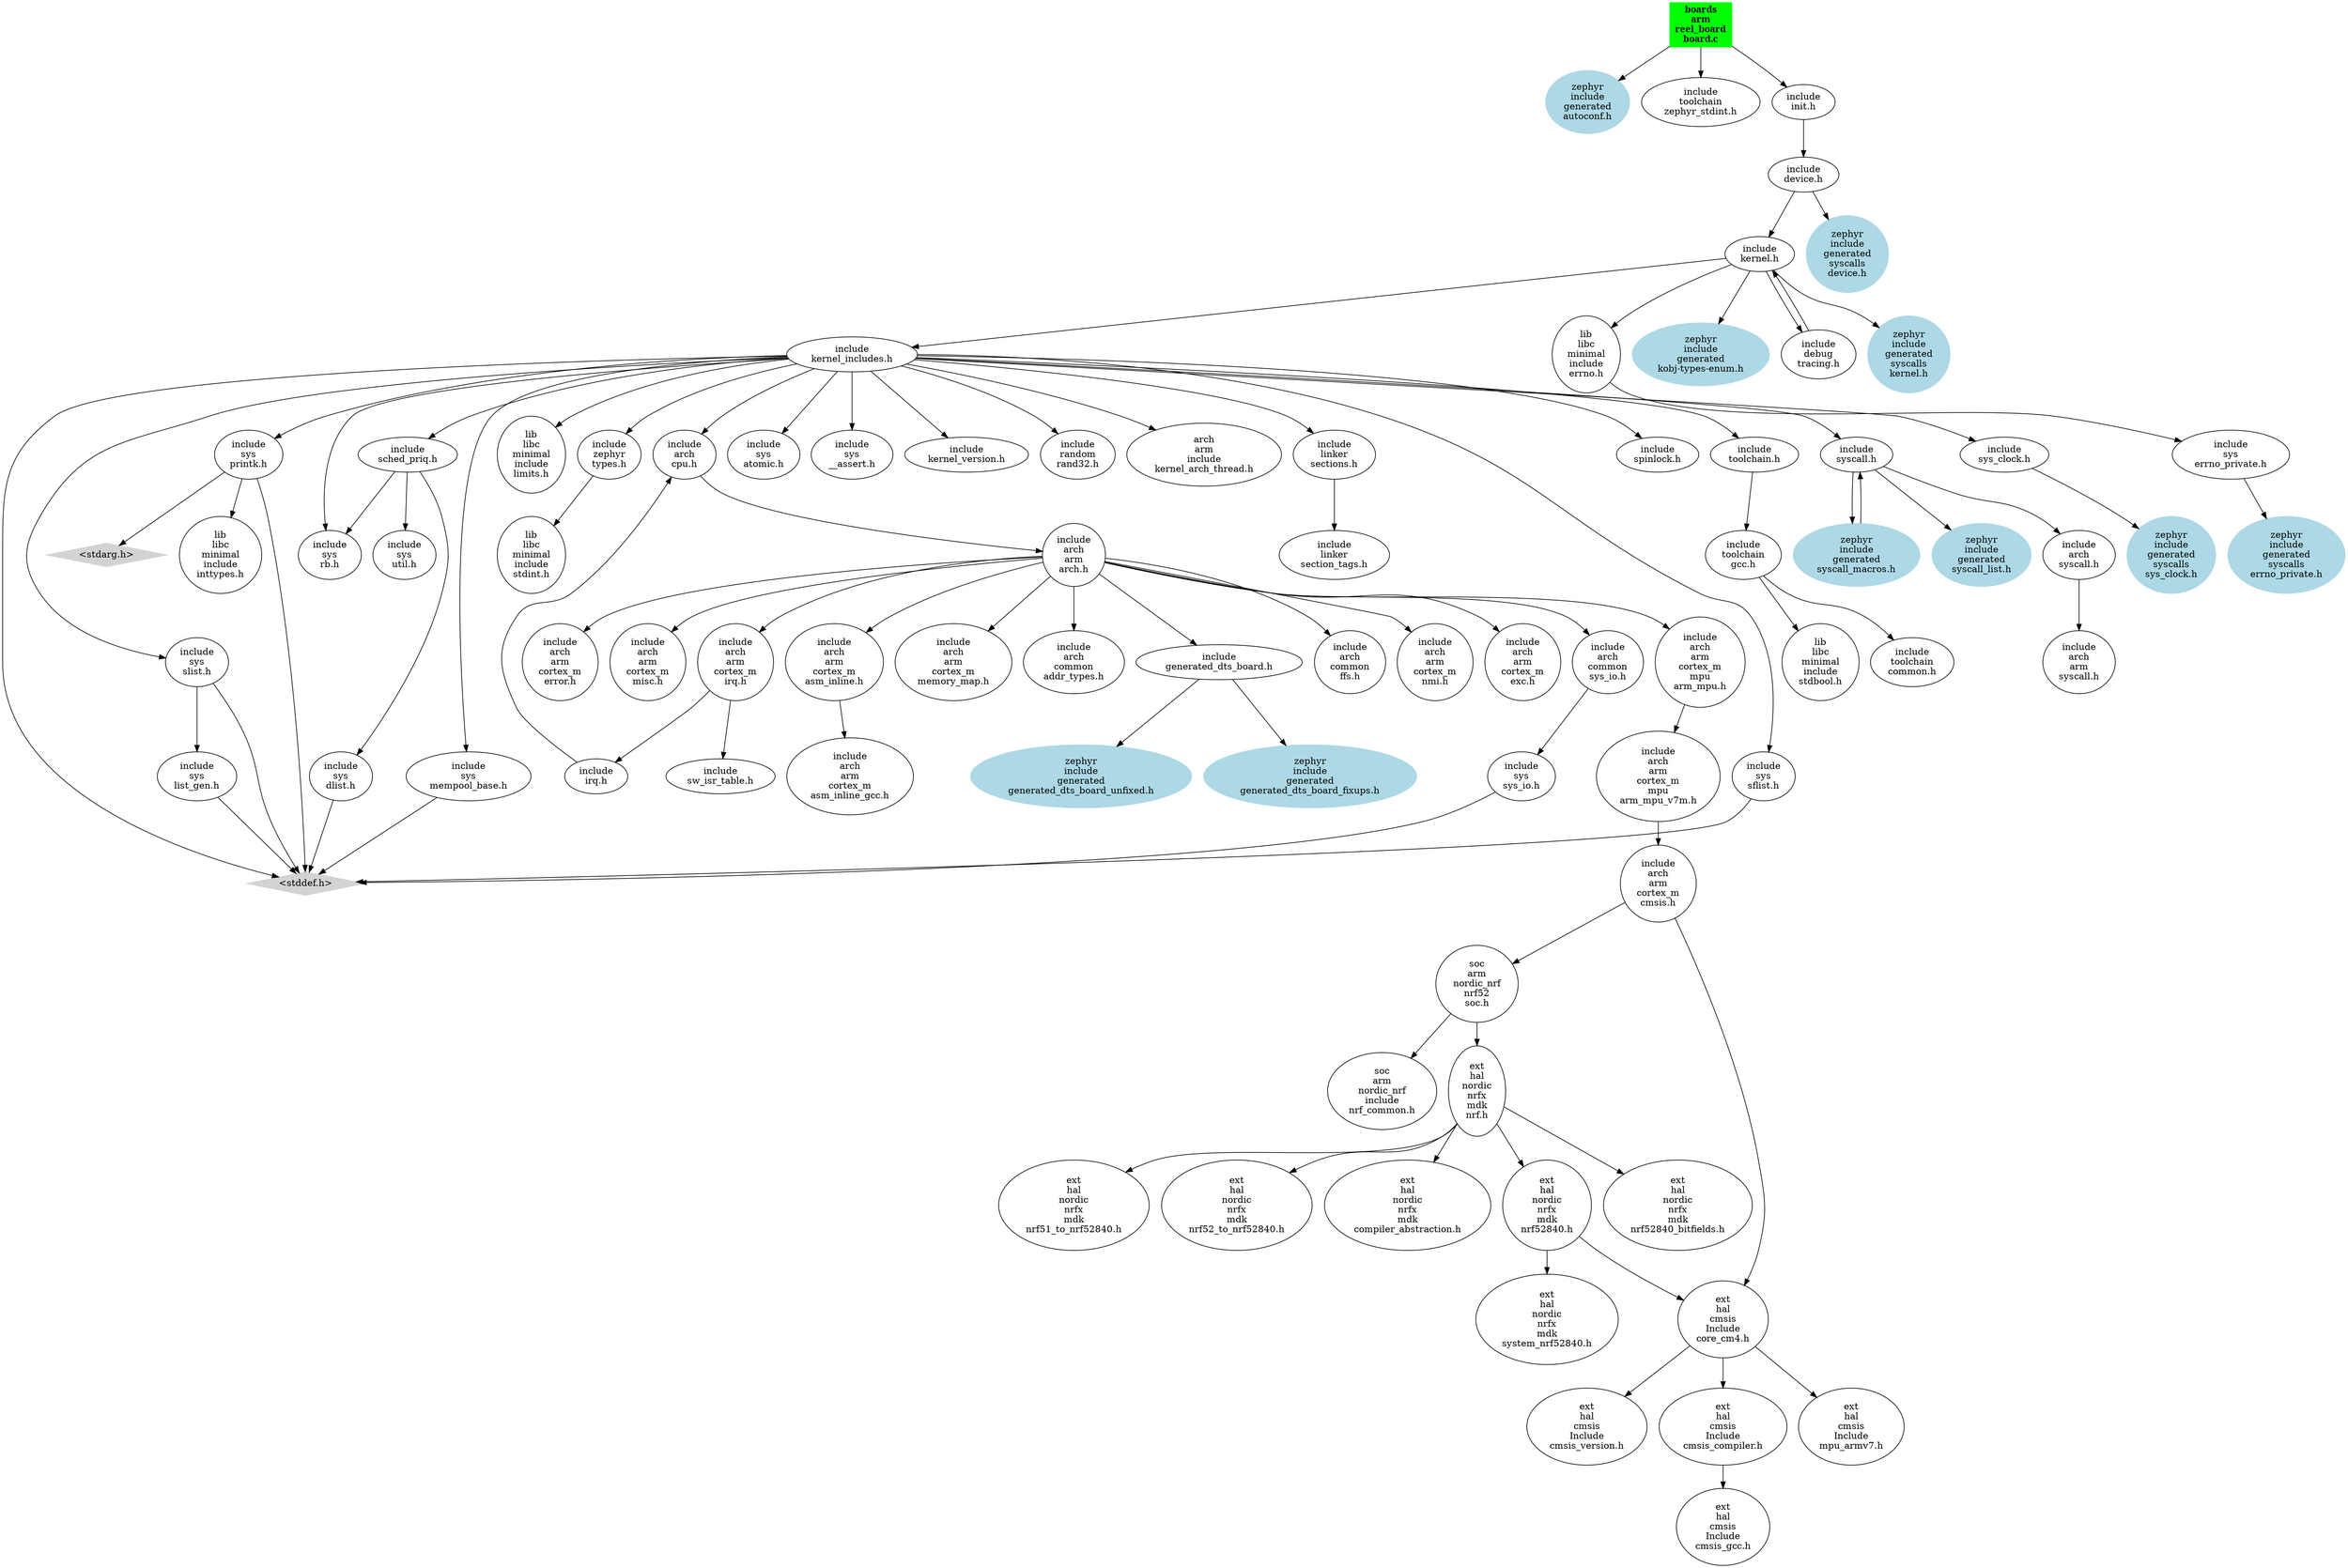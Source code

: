 // Include Map for C:\D\Sources\Zephyr.west\zephyrproject\zephyr\boards\arm\reel_board\board.c
digraph {
	"boards
arm
reel_board
board.c" [label="boards
arm
reel_board
board.c" color=green fontname=bold shape=box style=filled]
	"zephyr
include
generated
autoconf.h" [label="zephyr
include
generated
autoconf.h" color=lightblue fontname="" shape=oval style=filled]
	"boards
arm
reel_board
board.c" -> "zephyr
include
generated
autoconf.h"
	"include
toolchain
zephyr_stdint.h" [label="include
toolchain
zephyr_stdint.h" color=black fontname="" shape=oval style=""]
	"boards
arm
reel_board
board.c" -> "include
toolchain
zephyr_stdint.h"
	"include
init.h" [label="include
init.h" color=black fontname="" shape=oval style=""]
	"boards
arm
reel_board
board.c" -> "include
init.h"
	"include
device.h" [label="include
device.h" color=black fontname="" shape=oval style=""]
	"include
init.h" -> "include
device.h"
	"include
kernel.h" [label="include
kernel.h" color=black fontname="" shape=oval style=""]
	"include
device.h" -> "include
kernel.h"
	"zephyr
include
generated
syscalls
device.h" [label="zephyr
include
generated
syscalls
device.h" color=lightblue fontname="" shape=oval style=filled]
	"include
device.h" -> "zephyr
include
generated
syscalls
device.h"
	"include
kernel_includes.h" [label="include
kernel_includes.h" color=black fontname="" shape=oval style=""]
	"include
kernel.h" -> "include
kernel_includes.h"
	"lib
libc
minimal
include
errno.h" [label="lib
libc
minimal
include
errno.h" color=black fontname="" shape=oval style=""]
	"include
kernel.h" -> "lib
libc
minimal
include
errno.h"
	"zephyr
include
generated
kobj-types-enum.h" [label="zephyr
include
generated
kobj-types-enum.h" color=lightblue fontname="" shape=oval style=filled]
	"include
kernel.h" -> "zephyr
include
generated
kobj-types-enum.h"
	"include
debug
tracing.h" [label="include
debug
tracing.h" color=black fontname="" shape=oval style=""]
	"include
kernel.h" -> "include
debug
tracing.h"
	"zephyr
include
generated
syscalls
kernel.h" [label="zephyr
include
generated
syscalls
kernel.h" color=lightblue fontname="" shape=oval style=filled]
	"include
kernel.h" -> "zephyr
include
generated
syscalls
kernel.h"
	"\<stddef.h\>" [label="\<stddef.h\>" color=lightgrey fontname="" shape=diamond style=filled]
	"include
kernel_includes.h" -> "\<stddef.h\>"
	"include
zephyr
types.h" [label="include
zephyr
types.h" color=black fontname="" shape=oval style=""]
	"include
kernel_includes.h" -> "include
zephyr
types.h"
	"lib
libc
minimal
include
limits.h" [label="lib
libc
minimal
include
limits.h" color=black fontname="" shape=oval style=""]
	"include
kernel_includes.h" -> "lib
libc
minimal
include
limits.h"
	"include
toolchain.h" [label="include
toolchain.h" color=black fontname="" shape=oval style=""]
	"include
kernel_includes.h" -> "include
toolchain.h"
	"include
linker
sections.h" [label="include
linker
sections.h" color=black fontname="" shape=oval style=""]
	"include
kernel_includes.h" -> "include
linker
sections.h"
	"include
sys
atomic.h" [label="include
sys
atomic.h" color=black fontname="" shape=oval style=""]
	"include
kernel_includes.h" -> "include
sys
atomic.h"
	"include
sys
__assert.h" [label="include
sys
__assert.h" color=black fontname="" shape=oval style=""]
	"include
kernel_includes.h" -> "include
sys
__assert.h"
	"include
sched_priq.h" [label="include
sched_priq.h" color=black fontname="" shape=oval style=""]
	"include
kernel_includes.h" -> "include
sched_priq.h"
	"include
sys
slist.h" [label="include
sys
slist.h" color=black fontname="" shape=oval style=""]
	"include
kernel_includes.h" -> "include
sys
slist.h"
	"include
sys
sflist.h" [label="include
sys
sflist.h" color=black fontname="" shape=oval style=""]
	"include
kernel_includes.h" -> "include
sys
sflist.h"
	"include
sys
mempool_base.h" [label="include
sys
mempool_base.h" color=black fontname="" shape=oval style=""]
	"include
kernel_includes.h" -> "include
sys
mempool_base.h"
	"include
kernel_version.h" [label="include
kernel_version.h" color=black fontname="" shape=oval style=""]
	"include
kernel_includes.h" -> "include
kernel_version.h"
	"include
random
rand32.h" [label="include
random
rand32.h" color=black fontname="" shape=oval style=""]
	"include
kernel_includes.h" -> "include
random
rand32.h"
	"arch
arm
include
kernel_arch_thread.h" [label="arch
arm
include
kernel_arch_thread.h" color=black fontname="" shape=oval style=""]
	"include
kernel_includes.h" -> "arch
arm
include
kernel_arch_thread.h"
	"include
syscall.h" [label="include
syscall.h" color=black fontname="" shape=oval style=""]
	"include
kernel_includes.h" -> "include
syscall.h"
	"include
sys
printk.h" [label="include
sys
printk.h" color=black fontname="" shape=oval style=""]
	"include
kernel_includes.h" -> "include
sys
printk.h"
	"include
arch
cpu.h" [label="include
arch
cpu.h" color=black fontname="" shape=oval style=""]
	"include
kernel_includes.h" -> "include
arch
cpu.h"
	"include
sys
rb.h" [label="include
sys
rb.h" color=black fontname="" shape=oval style=""]
	"include
kernel_includes.h" -> "include
sys
rb.h"
	"include
sys_clock.h" [label="include
sys_clock.h" color=black fontname="" shape=oval style=""]
	"include
kernel_includes.h" -> "include
sys_clock.h"
	"include
spinlock.h" [label="include
spinlock.h" color=black fontname="" shape=oval style=""]
	"include
kernel_includes.h" -> "include
spinlock.h"
	"lib
libc
minimal
include
stdint.h" [label="lib
libc
minimal
include
stdint.h" color=black fontname="" shape=oval style=""]
	"include
zephyr
types.h" -> "lib
libc
minimal
include
stdint.h"
	"include
toolchain
gcc.h" [label="include
toolchain
gcc.h" color=black fontname="" shape=oval style=""]
	"include
toolchain.h" -> "include
toolchain
gcc.h"
	"include
toolchain
common.h" [label="include
toolchain
common.h" color=black fontname="" shape=oval style=""]
	"include
toolchain
gcc.h" -> "include
toolchain
common.h"
	"lib
libc
minimal
include
stdbool.h" [label="lib
libc
minimal
include
stdbool.h" color=black fontname="" shape=oval style=""]
	"include
toolchain
gcc.h" -> "lib
libc
minimal
include
stdbool.h"
	"include
linker
section_tags.h" [label="include
linker
section_tags.h" color=black fontname="" shape=oval style=""]
	"include
linker
sections.h" -> "include
linker
section_tags.h"
	"include
sys
util.h" [label="include
sys
util.h" color=black fontname="" shape=oval style=""]
	"include
sched_priq.h" -> "include
sys
util.h"
	"include
sys
dlist.h" [label="include
sys
dlist.h" color=black fontname="" shape=oval style=""]
	"include
sched_priq.h" -> "include
sys
dlist.h"
	"include
sched_priq.h" -> "include
sys
rb.h"
	"include
sys
dlist.h" -> "\<stddef.h\>"
	"include
sys
slist.h" -> "\<stddef.h\>"
	"include
sys
list_gen.h" [label="include
sys
list_gen.h" color=black fontname="" shape=oval style=""]
	"include
sys
slist.h" -> "include
sys
list_gen.h"
	"include
sys
list_gen.h" -> "\<stddef.h\>"
	"include
sys
sflist.h" -> "\<stddef.h\>"
	"include
sys
mempool_base.h" -> "\<stddef.h\>"
	"zephyr
include
generated
syscall_list.h" [label="zephyr
include
generated
syscall_list.h" color=lightblue fontname="" shape=oval style=filled]
	"include
syscall.h" -> "zephyr
include
generated
syscall_list.h"
	"include
arch
syscall.h" [label="include
arch
syscall.h" color=black fontname="" shape=oval style=""]
	"include
syscall.h" -> "include
arch
syscall.h"
	"zephyr
include
generated
syscall_macros.h" [label="zephyr
include
generated
syscall_macros.h" color=lightblue fontname="" shape=oval style=filled]
	"include
syscall.h" -> "zephyr
include
generated
syscall_macros.h"
	"include
arch
arm
syscall.h" [label="include
arch
arm
syscall.h" color=black fontname="" shape=oval style=""]
	"include
arch
syscall.h" -> "include
arch
arm
syscall.h"
	"zephyr
include
generated
syscall_macros.h" -> "include
syscall.h"
	"include
sys
printk.h" -> "\<stddef.h\>"
	"\<stdarg.h\>" [label="\<stdarg.h\>" color=lightgrey fontname="" shape=diamond style=filled]
	"include
sys
printk.h" -> "\<stdarg.h\>"
	"lib
libc
minimal
include
inttypes.h" [label="lib
libc
minimal
include
inttypes.h" color=black fontname="" shape=oval style=""]
	"include
sys
printk.h" -> "lib
libc
minimal
include
inttypes.h"
	"include
arch
arm
arch.h" [label="include
arch
arm
arch.h" color=black fontname="" shape=oval style=""]
	"include
arch
cpu.h" -> "include
arch
arm
arch.h"
	"include
generated_dts_board.h" [label="include
generated_dts_board.h" color=black fontname="" shape=oval style=""]
	"include
arch
arm
arch.h" -> "include
generated_dts_board.h"
	"include
arch
arm
cortex_m
exc.h" [label="include
arch
arm
cortex_m
exc.h" color=black fontname="" shape=oval style=""]
	"include
arch
arm
arch.h" -> "include
arch
arm
cortex_m
exc.h"
	"include
arch
arm
cortex_m
irq.h" [label="include
arch
arm
cortex_m
irq.h" color=black fontname="" shape=oval style=""]
	"include
arch
arm
arch.h" -> "include
arch
arm
cortex_m
irq.h"
	"include
arch
arm
cortex_m
error.h" [label="include
arch
arm
cortex_m
error.h" color=black fontname="" shape=oval style=""]
	"include
arch
arm
arch.h" -> "include
arch
arm
cortex_m
error.h"
	"include
arch
arm
cortex_m
misc.h" [label="include
arch
arm
cortex_m
misc.h" color=black fontname="" shape=oval style=""]
	"include
arch
arm
arch.h" -> "include
arch
arm
cortex_m
misc.h"
	"include
arch
arm
cortex_m
memory_map.h" [label="include
arch
arm
cortex_m
memory_map.h" color=black fontname="" shape=oval style=""]
	"include
arch
arm
arch.h" -> "include
arch
arm
cortex_m
memory_map.h"
	"include
arch
arm
cortex_m
asm_inline.h" [label="include
arch
arm
cortex_m
asm_inline.h" color=black fontname="" shape=oval style=""]
	"include
arch
arm
arch.h" -> "include
arch
arm
cortex_m
asm_inline.h"
	"include
arch
common
sys_io.h" [label="include
arch
common
sys_io.h" color=black fontname="" shape=oval style=""]
	"include
arch
arm
arch.h" -> "include
arch
common
sys_io.h"
	"include
arch
common
addr_types.h" [label="include
arch
common
addr_types.h" color=black fontname="" shape=oval style=""]
	"include
arch
arm
arch.h" -> "include
arch
common
addr_types.h"
	"include
arch
common
ffs.h" [label="include
arch
common
ffs.h" color=black fontname="" shape=oval style=""]
	"include
arch
arm
arch.h" -> "include
arch
common
ffs.h"
	"include
arch
arm
cortex_m
nmi.h" [label="include
arch
arm
cortex_m
nmi.h" color=black fontname="" shape=oval style=""]
	"include
arch
arm
arch.h" -> "include
arch
arm
cortex_m
nmi.h"
	"include
arch
arm
cortex_m
mpu
arm_mpu.h" [label="include
arch
arm
cortex_m
mpu
arm_mpu.h" color=black fontname="" shape=oval style=""]
	"include
arch
arm
arch.h" -> "include
arch
arm
cortex_m
mpu
arm_mpu.h"
	"zephyr
include
generated
generated_dts_board_unfixed.h" [label="zephyr
include
generated
generated_dts_board_unfixed.h" color=lightblue fontname="" shape=oval style=filled]
	"include
generated_dts_board.h" -> "zephyr
include
generated
generated_dts_board_unfixed.h"
	"zephyr
include
generated
generated_dts_board_fixups.h" [label="zephyr
include
generated
generated_dts_board_fixups.h" color=lightblue fontname="" shape=oval style=filled]
	"include
generated_dts_board.h" -> "zephyr
include
generated
generated_dts_board_fixups.h"
	"include
irq.h" [label="include
irq.h" color=black fontname="" shape=oval style=""]
	"include
arch
arm
cortex_m
irq.h" -> "include
irq.h"
	"include
sw_isr_table.h" [label="include
sw_isr_table.h" color=black fontname="" shape=oval style=""]
	"include
arch
arm
cortex_m
irq.h" -> "include
sw_isr_table.h"
	"include
irq.h" -> "include
arch
cpu.h"
	"include
arch
arm
cortex_m
asm_inline_gcc.h" [label="include
arch
arm
cortex_m
asm_inline_gcc.h" color=black fontname="" shape=oval style=""]
	"include
arch
arm
cortex_m
asm_inline.h" -> "include
arch
arm
cortex_m
asm_inline_gcc.h"
	"include
sys
sys_io.h" [label="include
sys
sys_io.h" color=black fontname="" shape=oval style=""]
	"include
arch
common
sys_io.h" -> "include
sys
sys_io.h"
	"include
sys
sys_io.h" -> "\<stddef.h\>"
	"include
arch
arm
cortex_m
mpu
arm_mpu_v7m.h" [label="include
arch
arm
cortex_m
mpu
arm_mpu_v7m.h" color=black fontname="" shape=oval style=""]
	"include
arch
arm
cortex_m
mpu
arm_mpu.h" -> "include
arch
arm
cortex_m
mpu
arm_mpu_v7m.h"
	"include
arch
arm
cortex_m
cmsis.h" [label="include
arch
arm
cortex_m
cmsis.h" color=black fontname="" shape=oval style=""]
	"include
arch
arm
cortex_m
mpu
arm_mpu_v7m.h" -> "include
arch
arm
cortex_m
cmsis.h"
	"soc
arm
nordic_nrf
nrf52
soc.h" [label="soc
arm
nordic_nrf
nrf52
soc.h" color=black fontname="" shape=oval style=""]
	"include
arch
arm
cortex_m
cmsis.h" -> "soc
arm
nordic_nrf
nrf52
soc.h"
	"ext
hal
cmsis
Include
core_cm4.h" [label="ext
hal
cmsis
Include
core_cm4.h" color=black fontname="" shape=oval style=""]
	"include
arch
arm
cortex_m
cmsis.h" -> "ext
hal
cmsis
Include
core_cm4.h"
	"soc
arm
nordic_nrf
include
nrf_common.h" [label="soc
arm
nordic_nrf
include
nrf_common.h" color=black fontname="" shape=oval style=""]
	"soc
arm
nordic_nrf
nrf52
soc.h" -> "soc
arm
nordic_nrf
include
nrf_common.h"
	"ext
hal
nordic
nrfx
mdk
nrf.h" [label="ext
hal
nordic
nrfx
mdk
nrf.h" color=black fontname="" shape=oval style=""]
	"soc
arm
nordic_nrf
nrf52
soc.h" -> "ext
hal
nordic
nrfx
mdk
nrf.h"
	"ext
hal
nordic
nrfx
mdk
nrf52840.h" [label="ext
hal
nordic
nrfx
mdk
nrf52840.h" color=black fontname="" shape=oval style=""]
	"ext
hal
nordic
nrfx
mdk
nrf.h" -> "ext
hal
nordic
nrfx
mdk
nrf52840.h"
	"ext
hal
nordic
nrfx
mdk
nrf52840_bitfields.h" [label="ext
hal
nordic
nrfx
mdk
nrf52840_bitfields.h" color=black fontname="" shape=oval style=""]
	"ext
hal
nordic
nrfx
mdk
nrf.h" -> "ext
hal
nordic
nrfx
mdk
nrf52840_bitfields.h"
	"ext
hal
nordic
nrfx
mdk
nrf51_to_nrf52840.h" [label="ext
hal
nordic
nrfx
mdk
nrf51_to_nrf52840.h" color=black fontname="" shape=oval style=""]
	"ext
hal
nordic
nrfx
mdk
nrf.h" -> "ext
hal
nordic
nrfx
mdk
nrf51_to_nrf52840.h"
	"ext
hal
nordic
nrfx
mdk
nrf52_to_nrf52840.h" [label="ext
hal
nordic
nrfx
mdk
nrf52_to_nrf52840.h" color=black fontname="" shape=oval style=""]
	"ext
hal
nordic
nrfx
mdk
nrf.h" -> "ext
hal
nordic
nrfx
mdk
nrf52_to_nrf52840.h"
	"ext
hal
nordic
nrfx
mdk
compiler_abstraction.h" [label="ext
hal
nordic
nrfx
mdk
compiler_abstraction.h" color=black fontname="" shape=oval style=""]
	"ext
hal
nordic
nrfx
mdk
nrf.h" -> "ext
hal
nordic
nrfx
mdk
compiler_abstraction.h"
	"ext
hal
nordic
nrfx
mdk
nrf52840.h" -> "ext
hal
cmsis
Include
core_cm4.h"
	"ext
hal
nordic
nrfx
mdk
system_nrf52840.h" [label="ext
hal
nordic
nrfx
mdk
system_nrf52840.h" color=black fontname="" shape=oval style=""]
	"ext
hal
nordic
nrfx
mdk
nrf52840.h" -> "ext
hal
nordic
nrfx
mdk
system_nrf52840.h"
	"ext
hal
cmsis
Include
cmsis_version.h" [label="ext
hal
cmsis
Include
cmsis_version.h" color=black fontname="" shape=oval style=""]
	"ext
hal
cmsis
Include
core_cm4.h" -> "ext
hal
cmsis
Include
cmsis_version.h"
	"ext
hal
cmsis
Include
cmsis_compiler.h" [label="ext
hal
cmsis
Include
cmsis_compiler.h" color=black fontname="" shape=oval style=""]
	"ext
hal
cmsis
Include
core_cm4.h" -> "ext
hal
cmsis
Include
cmsis_compiler.h"
	"ext
hal
cmsis
Include
mpu_armv7.h" [label="ext
hal
cmsis
Include
mpu_armv7.h" color=black fontname="" shape=oval style=""]
	"ext
hal
cmsis
Include
core_cm4.h" -> "ext
hal
cmsis
Include
mpu_armv7.h"
	"ext
hal
cmsis
Include
cmsis_gcc.h" [label="ext
hal
cmsis
Include
cmsis_gcc.h" color=black fontname="" shape=oval style=""]
	"ext
hal
cmsis
Include
cmsis_compiler.h" -> "ext
hal
cmsis
Include
cmsis_gcc.h"
	"zephyr
include
generated
syscalls
sys_clock.h" [label="zephyr
include
generated
syscalls
sys_clock.h" color=lightblue fontname="" shape=oval style=filled]
	"include
sys_clock.h" -> "zephyr
include
generated
syscalls
sys_clock.h"
	"include
sys
errno_private.h" [label="include
sys
errno_private.h" color=black fontname="" shape=oval style=""]
	"lib
libc
minimal
include
errno.h" -> "include
sys
errno_private.h"
	"zephyr
include
generated
syscalls
errno_private.h" [label="zephyr
include
generated
syscalls
errno_private.h" color=lightblue fontname="" shape=oval style=filled]
	"include
sys
errno_private.h" -> "zephyr
include
generated
syscalls
errno_private.h"
	"include
debug
tracing.h" -> "include
kernel.h"
}
